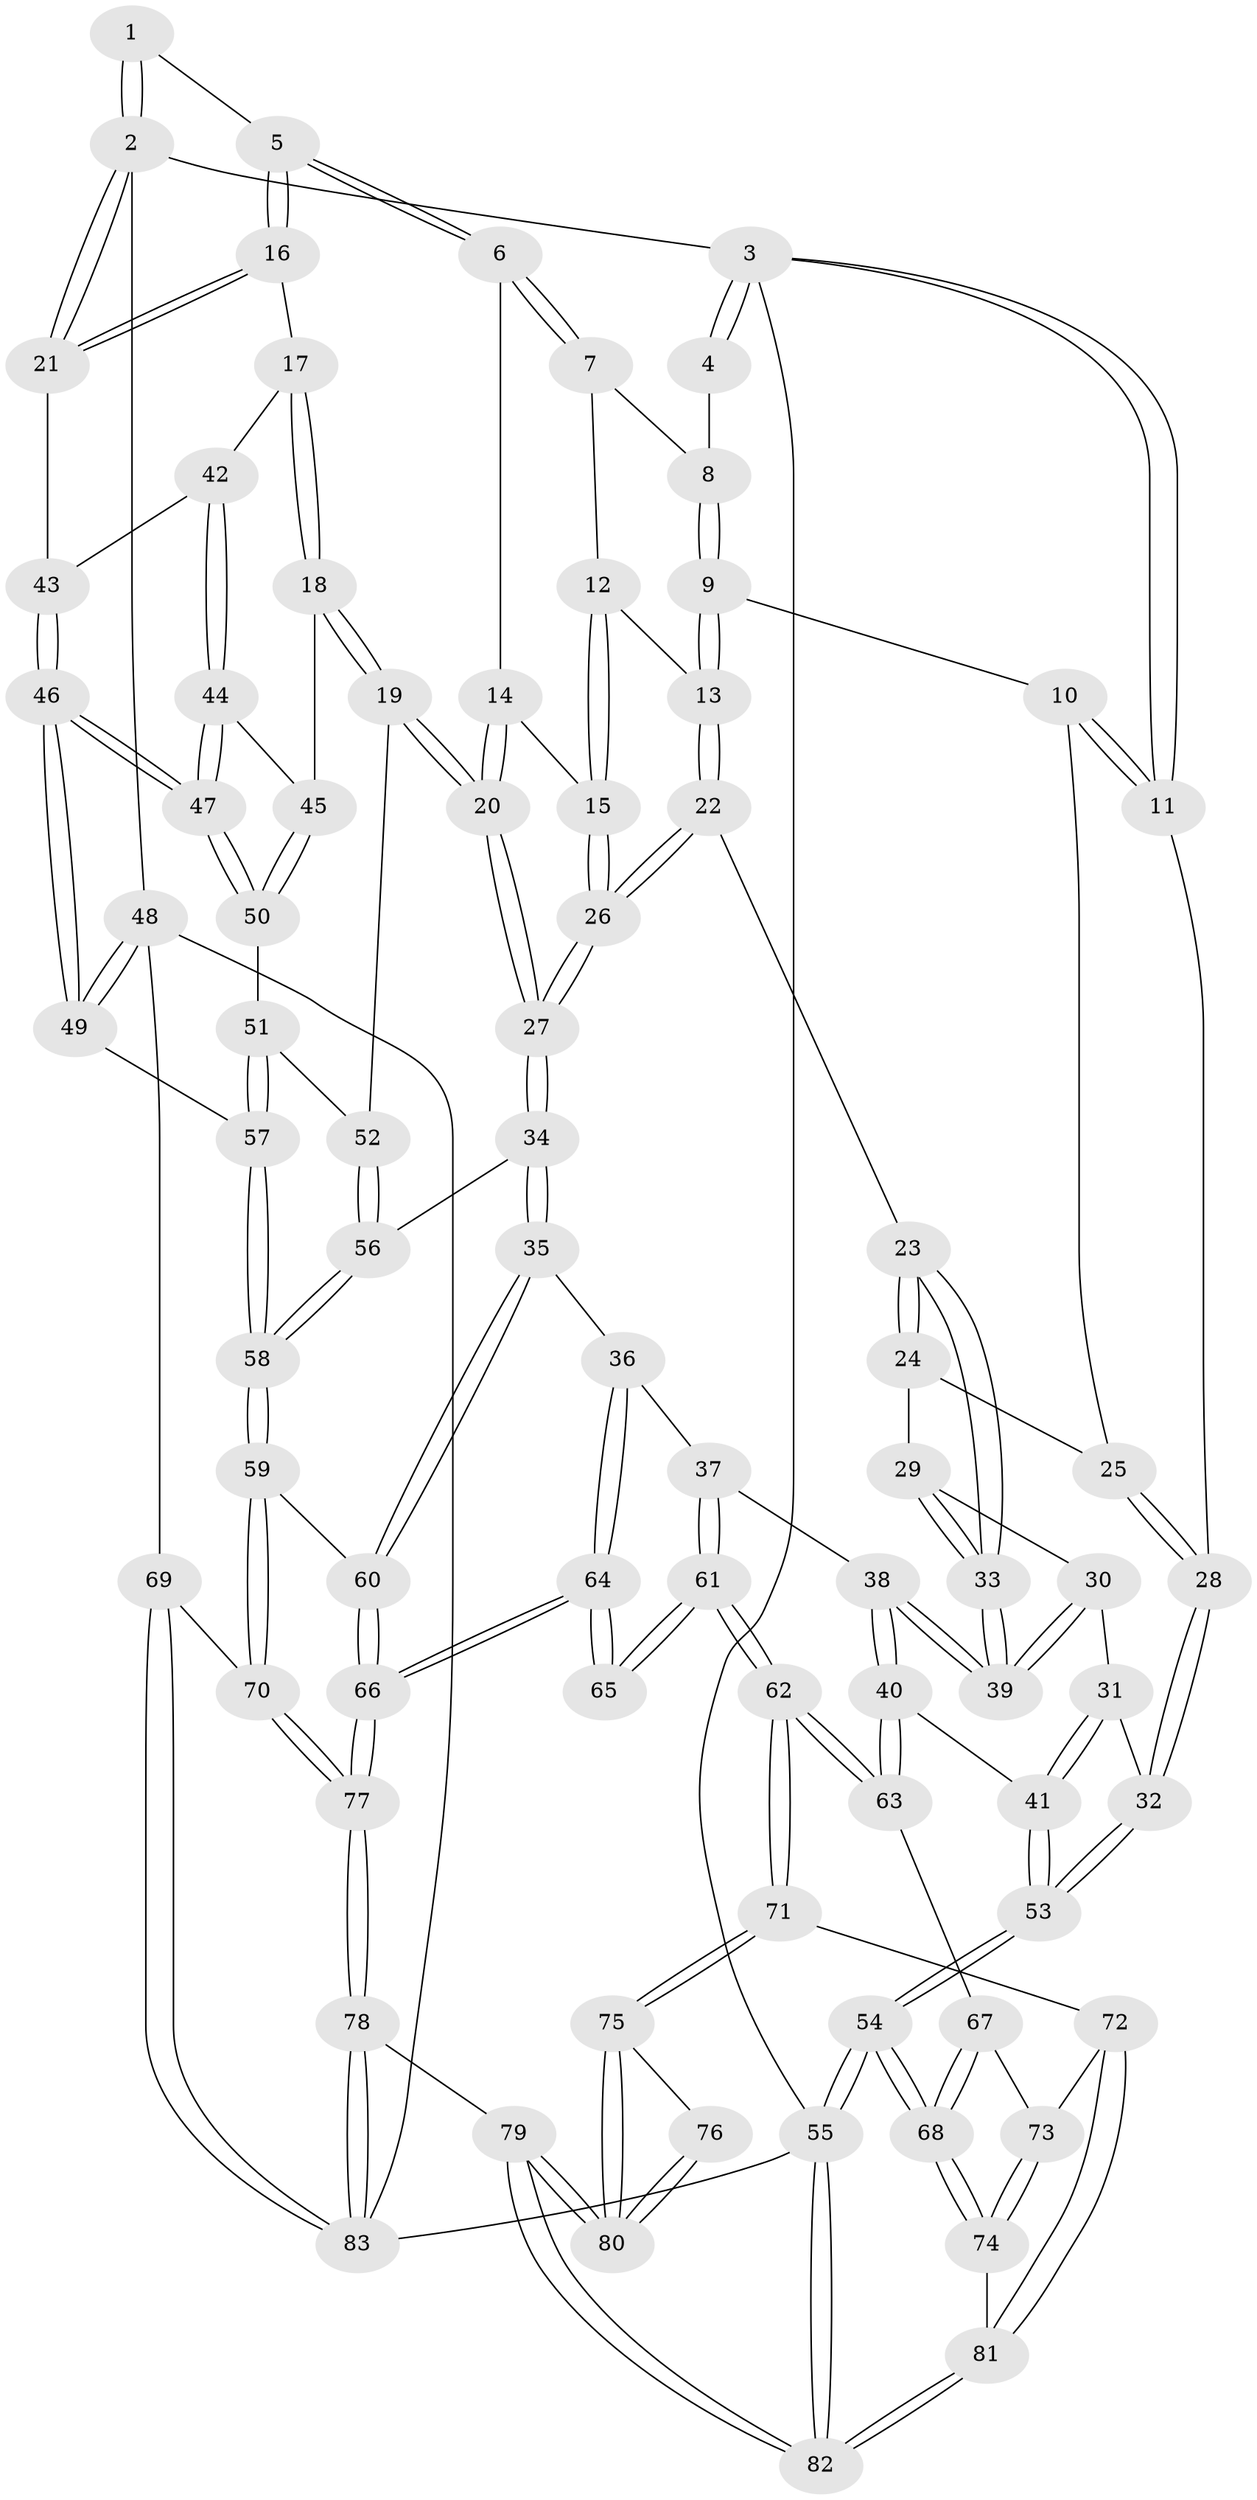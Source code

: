 // coarse degree distribution, {4: 0.44, 2: 0.08, 3: 0.46, 1: 0.02}
// Generated by graph-tools (version 1.1) at 2025/38/03/04/25 23:38:27]
// undirected, 83 vertices, 204 edges
graph export_dot {
  node [color=gray90,style=filled];
  1 [pos="+0.5835215686953737+0"];
  2 [pos="+1+0"];
  3 [pos="+0+0"];
  4 [pos="+0.32018429238688906+0"];
  5 [pos="+0.5823383212154593+0.12132811566555507"];
  6 [pos="+0.44969373632267345+0.09043179574284585"];
  7 [pos="+0.3547099351717115+0"];
  8 [pos="+0.3203421830458195+0"];
  9 [pos="+0.16251358474730374+0.13345324797674601"];
  10 [pos="+0.10808483064007027+0.15458866561103043"];
  11 [pos="+0+0"];
  12 [pos="+0.33713809120488997+0.06846202380617208"];
  13 [pos="+0.25328546378018824+0.2020408871241882"];
  14 [pos="+0.44807471793570286+0.10316287105462071"];
  15 [pos="+0.35777226380878135+0.23496073592455732"];
  16 [pos="+0.6052092007960154+0.14713875740649127"];
  17 [pos="+0.609232028173595+0.31945577139866005"];
  18 [pos="+0.6071129790640513+0.32408505365883605"];
  19 [pos="+0.5544907306177199+0.357109315097538"];
  20 [pos="+0.497970454673912+0.38836770785471814"];
  21 [pos="+1+0"];
  22 [pos="+0.3020037339778017+0.2900969023958382"];
  23 [pos="+0.2895373474967869+0.29481747462461055"];
  24 [pos="+0.09726752157016366+0.2612441174982976"];
  25 [pos="+0.09329403807658+0.24857701511770752"];
  26 [pos="+0.3472160153141375+0.3002840232709461"];
  27 [pos="+0.4833863290029236+0.4000188306890315"];
  28 [pos="+0+0.23275121978354085"];
  29 [pos="+0.09696146102875747+0.26283257158304285"];
  30 [pos="+0.03670767041874482+0.3547898513614526"];
  31 [pos="+0.03281447431777113+0.35790824715999814"];
  32 [pos="+0+0.39704447340324517"];
  33 [pos="+0.1773108880495504+0.400298295856159"];
  34 [pos="+0.46236728865931254+0.49294972934380943"];
  35 [pos="+0.445769382585493+0.5241323257336878"];
  36 [pos="+0.44225509792131396+0.5278901442778089"];
  37 [pos="+0.3048905454422468+0.5702376594639468"];
  38 [pos="+0.16640486070775207+0.5624851763266796"];
  39 [pos="+0.175371046603549+0.4057385192169106"];
  40 [pos="+0.144130756293987+0.5723967377003303"];
  41 [pos="+0.12532738791992618+0.566179217509241"];
  42 [pos="+1+0.08993958451565079"];
  43 [pos="+1+0"];
  44 [pos="+0.8068355382776482+0.4098771651831844"];
  45 [pos="+0.7799798838083769+0.4147018725223326"];
  46 [pos="+1+0.550656019894893"];
  47 [pos="+1+0.5152967764054165"];
  48 [pos="+1+0.826393817794171"];
  49 [pos="+1+0.5716204049123664"];
  50 [pos="+0.7629023084924532+0.5291218582989345"];
  51 [pos="+0.7592129947958718+0.5395531008820038"];
  52 [pos="+0.7310319820644475+0.5389008425506314"];
  53 [pos="+0+0.5332595456640375"];
  54 [pos="+0+0.8334831124638492"];
  55 [pos="+0+1"];
  56 [pos="+0.6424954361407446+0.5540653350278528"];
  57 [pos="+0.8081995798007885+0.6867489752633009"];
  58 [pos="+0.7612548956943387+0.7430332987924472"];
  59 [pos="+0.7521573433248754+0.759041947189267"];
  60 [pos="+0.7242570556169029+0.7573728330329657"];
  61 [pos="+0.29732896683466+0.7202989954847729"];
  62 [pos="+0.2335398703059106+0.7977946356563649"];
  63 [pos="+0.13314878758669335+0.632216012648935"];
  64 [pos="+0.47713518761484286+0.8330196390901047"];
  65 [pos="+0.3723542987316091+0.799101065029278"];
  66 [pos="+0.4784498390135578+0.835421706153471"];
  67 [pos="+0.06771811760242562+0.7551316847192479"];
  68 [pos="+0+0.8294050948439595"];
  69 [pos="+0.826668725479794+0.9052675836447408"];
  70 [pos="+0.787833702685612+0.8555717598709183"];
  71 [pos="+0.23208175050036647+0.8176921395553437"];
  72 [pos="+0.12766907306368785+0.8256815486617815"];
  73 [pos="+0.08637383410686705+0.7832453211473123"];
  74 [pos="+0.034778648212109756+0.9065570220211057"];
  75 [pos="+0.23253240471652345+0.8182920549838946"];
  76 [pos="+0.3612300681200931+0.8013984979059525"];
  77 [pos="+0.45022216603786974+1"];
  78 [pos="+0.41461227765110087+1"];
  79 [pos="+0.3116349892829815+1"];
  80 [pos="+0.253810517195904+0.8948741701956566"];
  81 [pos="+0.11104301105741389+0.9520527336087541"];
  82 [pos="+0.2310499966998425+1"];
  83 [pos="+0.8002309917966246+1"];
  1 -- 2;
  1 -- 2;
  1 -- 5;
  2 -- 3;
  2 -- 21;
  2 -- 21;
  2 -- 48;
  3 -- 4;
  3 -- 4;
  3 -- 11;
  3 -- 11;
  3 -- 55;
  4 -- 8;
  5 -- 6;
  5 -- 6;
  5 -- 16;
  5 -- 16;
  6 -- 7;
  6 -- 7;
  6 -- 14;
  7 -- 8;
  7 -- 12;
  8 -- 9;
  8 -- 9;
  9 -- 10;
  9 -- 13;
  9 -- 13;
  10 -- 11;
  10 -- 11;
  10 -- 25;
  11 -- 28;
  12 -- 13;
  12 -- 15;
  12 -- 15;
  13 -- 22;
  13 -- 22;
  14 -- 15;
  14 -- 20;
  14 -- 20;
  15 -- 26;
  15 -- 26;
  16 -- 17;
  16 -- 21;
  16 -- 21;
  17 -- 18;
  17 -- 18;
  17 -- 42;
  18 -- 19;
  18 -- 19;
  18 -- 45;
  19 -- 20;
  19 -- 20;
  19 -- 52;
  20 -- 27;
  20 -- 27;
  21 -- 43;
  22 -- 23;
  22 -- 26;
  22 -- 26;
  23 -- 24;
  23 -- 24;
  23 -- 33;
  23 -- 33;
  24 -- 25;
  24 -- 29;
  25 -- 28;
  25 -- 28;
  26 -- 27;
  26 -- 27;
  27 -- 34;
  27 -- 34;
  28 -- 32;
  28 -- 32;
  29 -- 30;
  29 -- 33;
  29 -- 33;
  30 -- 31;
  30 -- 39;
  30 -- 39;
  31 -- 32;
  31 -- 41;
  31 -- 41;
  32 -- 53;
  32 -- 53;
  33 -- 39;
  33 -- 39;
  34 -- 35;
  34 -- 35;
  34 -- 56;
  35 -- 36;
  35 -- 60;
  35 -- 60;
  36 -- 37;
  36 -- 64;
  36 -- 64;
  37 -- 38;
  37 -- 61;
  37 -- 61;
  38 -- 39;
  38 -- 39;
  38 -- 40;
  38 -- 40;
  40 -- 41;
  40 -- 63;
  40 -- 63;
  41 -- 53;
  41 -- 53;
  42 -- 43;
  42 -- 44;
  42 -- 44;
  43 -- 46;
  43 -- 46;
  44 -- 45;
  44 -- 47;
  44 -- 47;
  45 -- 50;
  45 -- 50;
  46 -- 47;
  46 -- 47;
  46 -- 49;
  46 -- 49;
  47 -- 50;
  47 -- 50;
  48 -- 49;
  48 -- 49;
  48 -- 69;
  48 -- 83;
  49 -- 57;
  50 -- 51;
  51 -- 52;
  51 -- 57;
  51 -- 57;
  52 -- 56;
  52 -- 56;
  53 -- 54;
  53 -- 54;
  54 -- 55;
  54 -- 55;
  54 -- 68;
  54 -- 68;
  55 -- 82;
  55 -- 82;
  55 -- 83;
  56 -- 58;
  56 -- 58;
  57 -- 58;
  57 -- 58;
  58 -- 59;
  58 -- 59;
  59 -- 60;
  59 -- 70;
  59 -- 70;
  60 -- 66;
  60 -- 66;
  61 -- 62;
  61 -- 62;
  61 -- 65;
  61 -- 65;
  62 -- 63;
  62 -- 63;
  62 -- 71;
  62 -- 71;
  63 -- 67;
  64 -- 65;
  64 -- 65;
  64 -- 66;
  64 -- 66;
  66 -- 77;
  66 -- 77;
  67 -- 68;
  67 -- 68;
  67 -- 73;
  68 -- 74;
  68 -- 74;
  69 -- 70;
  69 -- 83;
  69 -- 83;
  70 -- 77;
  70 -- 77;
  71 -- 72;
  71 -- 75;
  71 -- 75;
  72 -- 73;
  72 -- 81;
  72 -- 81;
  73 -- 74;
  73 -- 74;
  74 -- 81;
  75 -- 76;
  75 -- 80;
  75 -- 80;
  76 -- 80;
  76 -- 80;
  77 -- 78;
  77 -- 78;
  78 -- 79;
  78 -- 83;
  78 -- 83;
  79 -- 80;
  79 -- 80;
  79 -- 82;
  79 -- 82;
  81 -- 82;
  81 -- 82;
}
